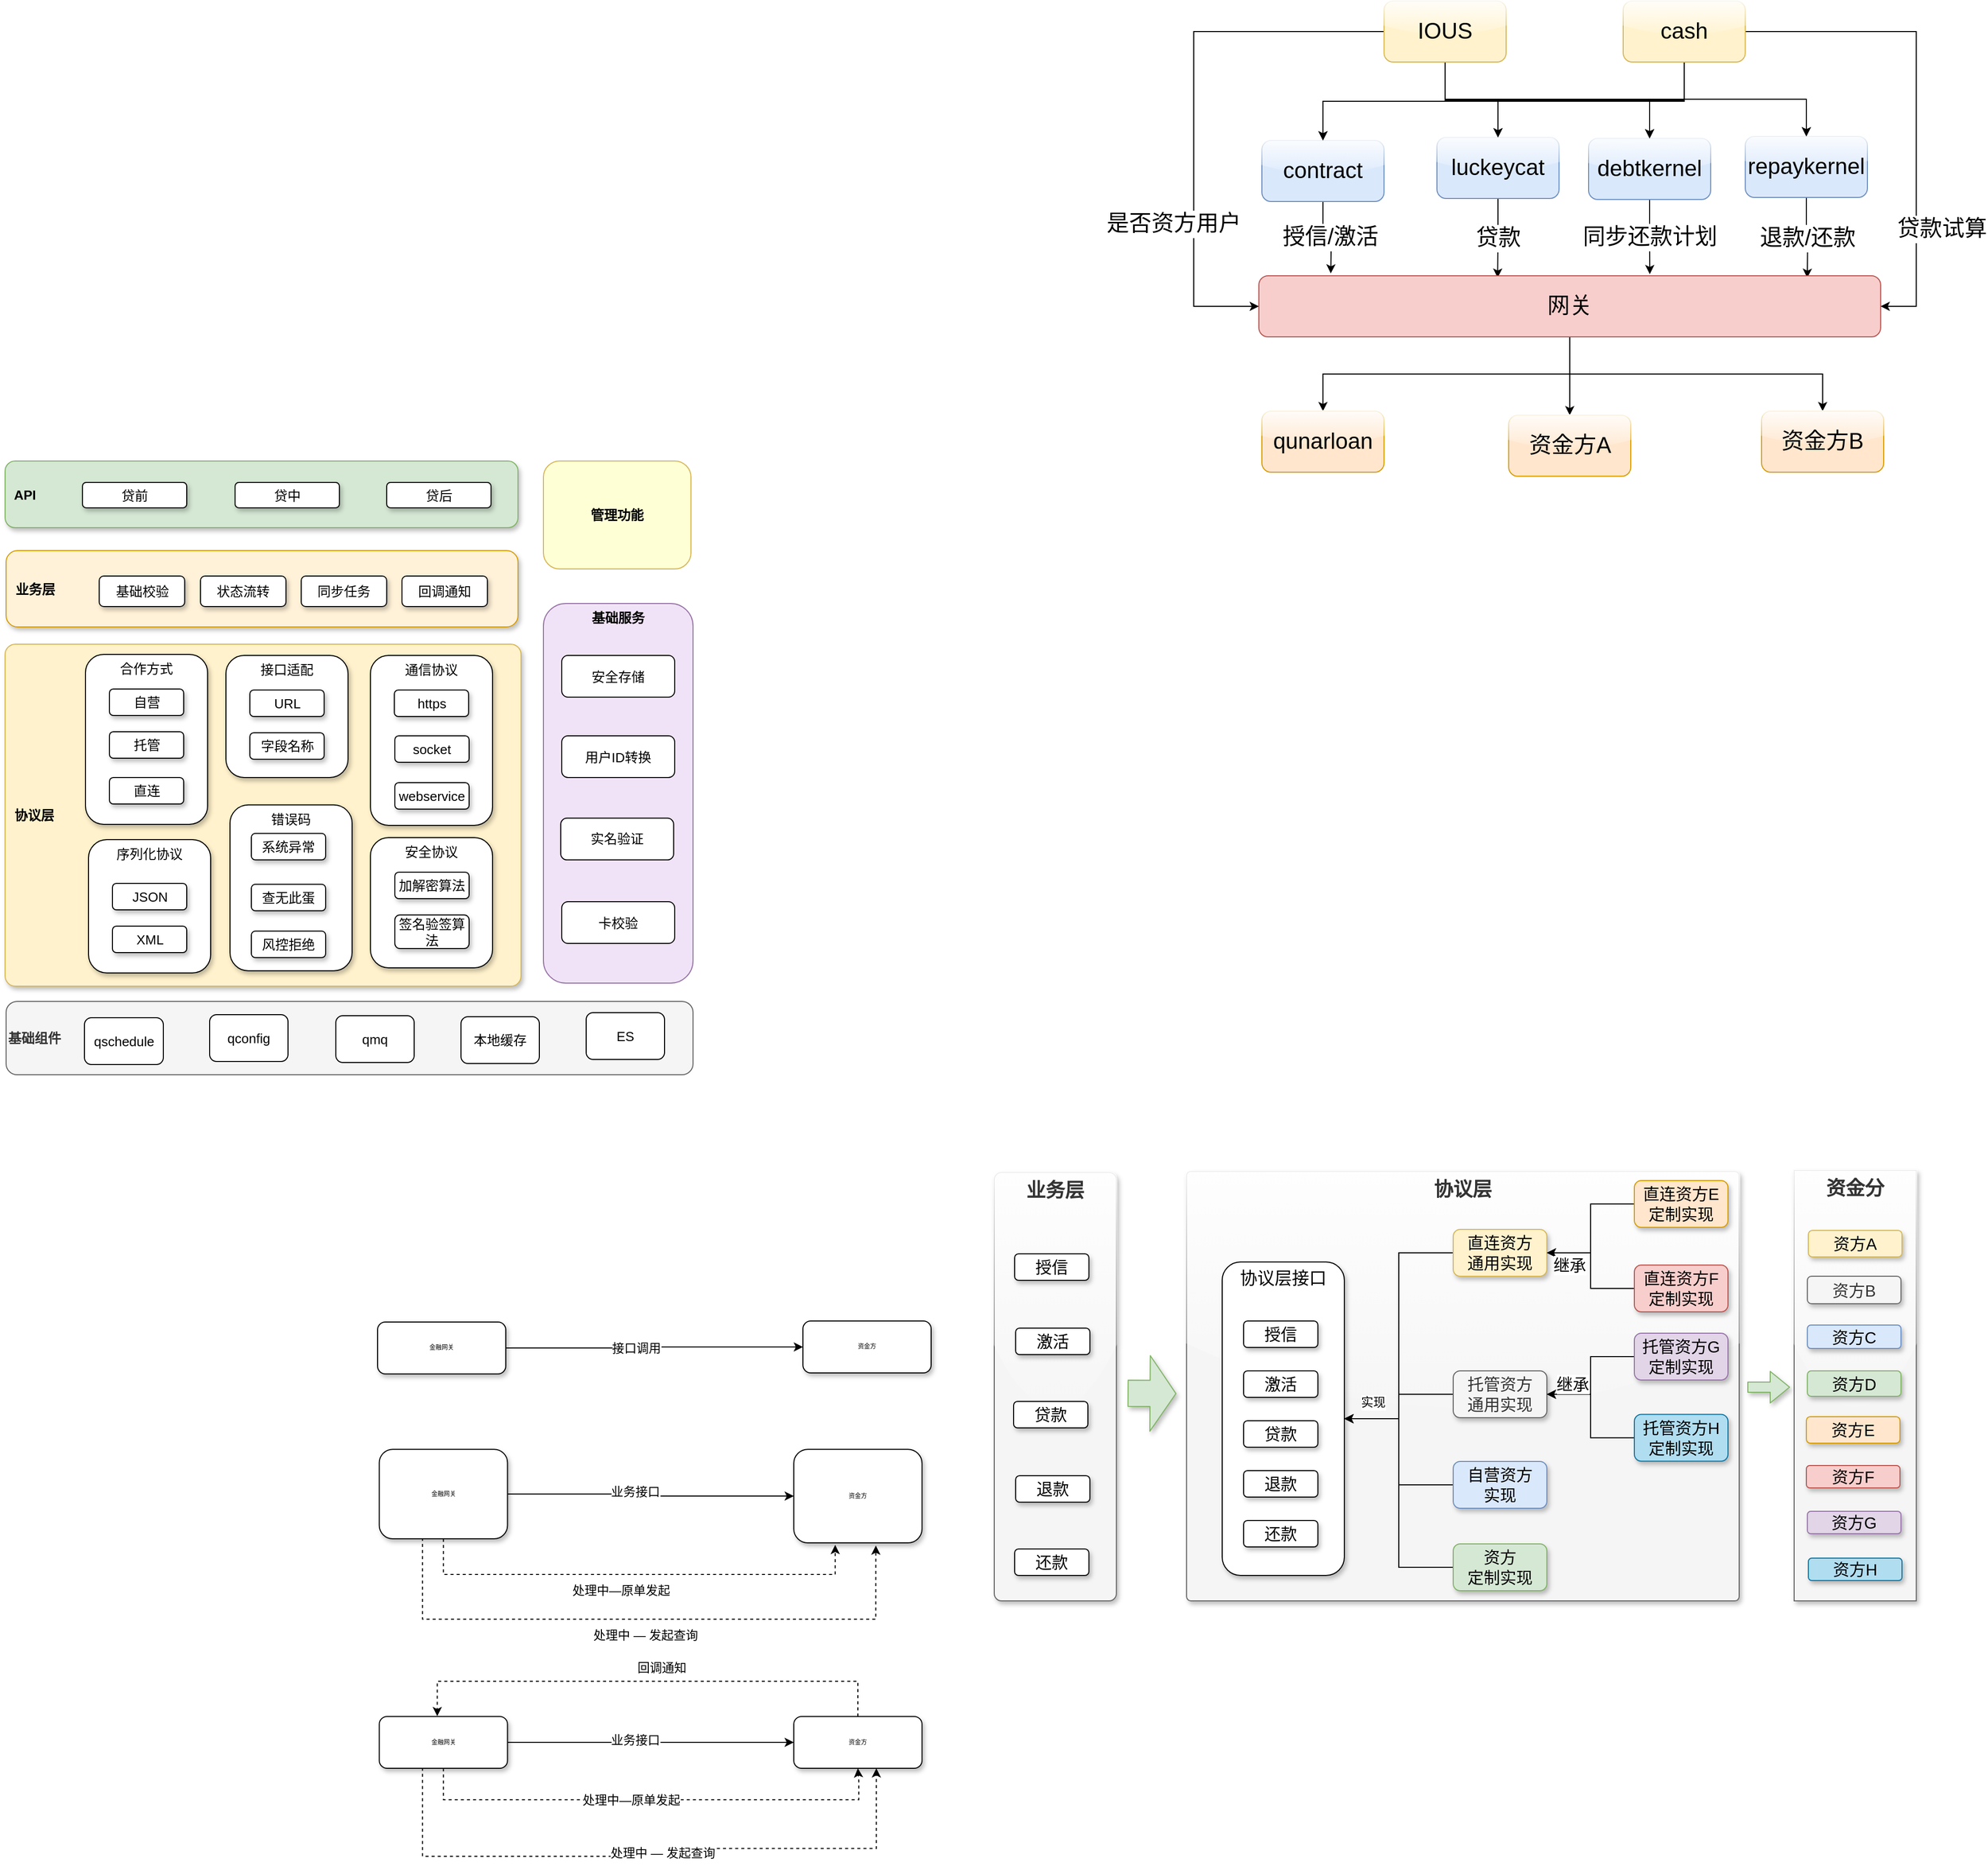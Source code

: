 <mxfile version="12.8.8" type="github">
  <diagram id="pQbSXTKy-mhwdIOJWXm_" name="第 1 页">
    <mxGraphModel dx="2873" dy="1696" grid="0" gridSize="10" guides="1" tooltips="1" connect="1" arrows="1" fold="1" page="0" pageScale="1" pageWidth="1600" pageHeight="1200" math="0" shadow="0">
      <root>
        <mxCell id="0" />
        <mxCell id="1" parent="0" />
        <mxCell id="Zh9DPLkA23UePyNAktpm-85" value="基础服务" style="rounded=1;whiteSpace=wrap;html=1;shadow=0;fontSize=13;align=center;verticalAlign=top;fontStyle=1;fillColor=#F1E3F7;strokeColor=#9673a6;" parent="1" vertex="1">
          <mxGeometry x="-456" y="-166" width="147" height="373" as="geometry" />
        </mxCell>
        <mxCell id="Zh9DPLkA23UePyNAktpm-82" value="基础组件" style="rounded=1;whiteSpace=wrap;html=1;shadow=0;fontSize=13;align=left;fontStyle=1;fillColor=#f5f5f5;strokeColor=#666666;fontColor=#333333;" parent="1" vertex="1">
          <mxGeometry x="-984" y="225" width="675" height="72" as="geometry" />
        </mxCell>
        <mxCell id="oRhJdaxvoY9CLy49b8uQ-59" value="资金分" style="rounded=0;whiteSpace=wrap;html=1;verticalAlign=top;fontSize=19;fontStyle=1;shadow=1;fillColor=#f5f5f5;strokeColor=#666666;fontColor=#333333;glass=1;" parent="1" vertex="1">
          <mxGeometry x="773" y="391" width="120" height="423" as="geometry" />
        </mxCell>
        <mxCell id="oRhJdaxvoY9CLy49b8uQ-37" value="协议层" style="rounded=1;whiteSpace=wrap;html=1;verticalAlign=top;fontStyle=1;fontSize=19;shadow=1;fillColor=#f5f5f5;strokeColor=#666666;fontColor=#333333;comic=0;glass=1;arcSize=1;" parent="1" vertex="1">
          <mxGeometry x="176" y="392" width="543" height="422" as="geometry" />
        </mxCell>
        <mxCell id="jV6rehnpYOMUCbgezzGA-75" value="协议层接口" style="rounded=1;whiteSpace=wrap;html=1;verticalAlign=top;shadow=1;fontSize=17;" parent="1" vertex="1">
          <mxGeometry x="211" y="481" width="120" height="308" as="geometry" />
        </mxCell>
        <mxCell id="jV6rehnpYOMUCbgezzGA-76" value="授信" style="rounded=1;whiteSpace=wrap;html=1;fontSize=16;shadow=1;" parent="1" vertex="1">
          <mxGeometry x="232" y="539" width="73" height="26" as="geometry" />
        </mxCell>
        <mxCell id="jV6rehnpYOMUCbgezzGA-77" value="退款" style="rounded=1;whiteSpace=wrap;html=1;fontSize=16;shadow=1;" parent="1" vertex="1">
          <mxGeometry x="232" y="686" width="73" height="26" as="geometry" />
        </mxCell>
        <mxCell id="jV6rehnpYOMUCbgezzGA-78" value="贷款" style="rounded=1;whiteSpace=wrap;html=1;fontSize=16;shadow=1;" parent="1" vertex="1">
          <mxGeometry x="232" y="637" width="73" height="26" as="geometry" />
        </mxCell>
        <mxCell id="jV6rehnpYOMUCbgezzGA-79" value="还款" style="rounded=1;whiteSpace=wrap;html=1;fontSize=16;shadow=1;" parent="1" vertex="1">
          <mxGeometry x="232" y="735" width="73" height="26" as="geometry" />
        </mxCell>
        <mxCell id="jV6rehnpYOMUCbgezzGA-84" style="edgeStyle=orthogonalEdgeStyle;rounded=0;orthogonalLoop=1;jettySize=auto;html=1;exitX=0;exitY=0.5;exitDx=0;exitDy=0;entryX=1;entryY=0.5;entryDx=0;entryDy=0;shadow=0;" parent="1" source="jV6rehnpYOMUCbgezzGA-81" target="jV6rehnpYOMUCbgezzGA-75" edge="1">
          <mxGeometry relative="1" as="geometry" />
        </mxCell>
        <mxCell id="jV6rehnpYOMUCbgezzGA-81" value="直连资方&lt;br style=&quot;font-size: 16px;&quot;&gt;通用实现" style="rounded=1;whiteSpace=wrap;html=1;fontSize=16;fillColor=#fff2cc;strokeColor=#d6b656;shadow=1;" parent="1" vertex="1">
          <mxGeometry x="438" y="449" width="92" height="46" as="geometry" />
        </mxCell>
        <mxCell id="jV6rehnpYOMUCbgezzGA-85" style="edgeStyle=orthogonalEdgeStyle;rounded=0;orthogonalLoop=1;jettySize=auto;html=1;exitX=0;exitY=0.5;exitDx=0;exitDy=0;shadow=0;" parent="1" source="jV6rehnpYOMUCbgezzGA-82" target="jV6rehnpYOMUCbgezzGA-75" edge="1">
          <mxGeometry relative="1" as="geometry" />
        </mxCell>
        <mxCell id="jV6rehnpYOMUCbgezzGA-87" value="实现" style="text;html=1;align=center;verticalAlign=middle;resizable=0;points=[];labelBackgroundColor=#ffffff;shadow=0;" parent="jV6rehnpYOMUCbgezzGA-85" vertex="1" connectable="0">
          <mxGeometry x="-0.215" y="-3" relative="1" as="geometry">
            <mxPoint x="-28" y="11" as="offset" />
          </mxGeometry>
        </mxCell>
        <mxCell id="jV6rehnpYOMUCbgezzGA-82" value="托管资方&lt;br style=&quot;font-size: 16px;&quot;&gt;通用实现" style="rounded=1;whiteSpace=wrap;html=1;fontSize=16;fillColor=#f5f5f5;strokeColor=#666666;fontColor=#333333;shadow=1;" parent="1" vertex="1">
          <mxGeometry x="438" y="588" width="92" height="46" as="geometry" />
        </mxCell>
        <mxCell id="jV6rehnpYOMUCbgezzGA-86" style="edgeStyle=orthogonalEdgeStyle;rounded=0;orthogonalLoop=1;jettySize=auto;html=1;shadow=0;" parent="1" source="jV6rehnpYOMUCbgezzGA-83" target="jV6rehnpYOMUCbgezzGA-75" edge="1">
          <mxGeometry relative="1" as="geometry" />
        </mxCell>
        <mxCell id="jV6rehnpYOMUCbgezzGA-83" value="自营资方&lt;br style=&quot;font-size: 16px;&quot;&gt;实现" style="rounded=1;whiteSpace=wrap;html=1;fontSize=16;fillColor=#dae8fc;strokeColor=#6c8ebf;shadow=1;" parent="1" vertex="1">
          <mxGeometry x="438" y="677" width="92" height="46" as="geometry" />
        </mxCell>
        <mxCell id="jV6rehnpYOMUCbgezzGA-89" value="" style="edgeStyle=orthogonalEdgeStyle;rounded=0;orthogonalLoop=1;jettySize=auto;html=1;entryX=1;entryY=0.5;entryDx=0;entryDy=0;shadow=0;" parent="1" source="jV6rehnpYOMUCbgezzGA-88" target="jV6rehnpYOMUCbgezzGA-81" edge="1">
          <mxGeometry relative="1" as="geometry" />
        </mxCell>
        <mxCell id="jV6rehnpYOMUCbgezzGA-88" value="直连资方E&lt;br style=&quot;font-size: 16px;&quot;&gt;定制实现" style="rounded=1;whiteSpace=wrap;html=1;fontSize=16;fillColor=#ffe6cc;strokeColor=#d79b00;shadow=1;" parent="1" vertex="1">
          <mxGeometry x="616" y="401" width="92" height="46" as="geometry" />
        </mxCell>
        <mxCell id="jV6rehnpYOMUCbgezzGA-93" style="edgeStyle=orthogonalEdgeStyle;rounded=0;orthogonalLoop=1;jettySize=auto;html=1;entryX=1;entryY=0.5;entryDx=0;entryDy=0;shadow=0;" parent="1" source="jV6rehnpYOMUCbgezzGA-91" target="jV6rehnpYOMUCbgezzGA-81" edge="1">
          <mxGeometry relative="1" as="geometry" />
        </mxCell>
        <mxCell id="jV6rehnpYOMUCbgezzGA-98" value="继承" style="text;html=1;align=center;verticalAlign=middle;resizable=0;points=[];labelBackgroundColor=#ffffff;shadow=0;fontSize=16;" parent="jV6rehnpYOMUCbgezzGA-93" vertex="1" connectable="0">
          <mxGeometry x="0.443" y="1" relative="1" as="geometry">
            <mxPoint x="-12" y="11" as="offset" />
          </mxGeometry>
        </mxCell>
        <mxCell id="jV6rehnpYOMUCbgezzGA-91" value="直连资方F&lt;br style=&quot;font-size: 16px;&quot;&gt;定制实现" style="rounded=1;whiteSpace=wrap;html=1;fontSize=16;fillColor=#f8cecc;strokeColor=#b85450;shadow=1;" parent="1" vertex="1">
          <mxGeometry x="616" y="484" width="92" height="46" as="geometry" />
        </mxCell>
        <mxCell id="jV6rehnpYOMUCbgezzGA-94" value="" style="edgeStyle=orthogonalEdgeStyle;rounded=0;orthogonalLoop=1;jettySize=auto;html=1;shadow=0;" parent="1" source="jV6rehnpYOMUCbgezzGA-95" target="jV6rehnpYOMUCbgezzGA-82" edge="1">
          <mxGeometry relative="1" as="geometry">
            <mxPoint x="530" y="617.75" as="targetPoint" />
          </mxGeometry>
        </mxCell>
        <mxCell id="jV6rehnpYOMUCbgezzGA-95" value="托管资方G&lt;br style=&quot;font-size: 16px;&quot;&gt;定制实现" style="rounded=1;whiteSpace=wrap;html=1;fontSize=16;fillColor=#e1d5e7;strokeColor=#9673a6;shadow=1;" parent="1" vertex="1">
          <mxGeometry x="616" y="551" width="92" height="46" as="geometry" />
        </mxCell>
        <mxCell id="jV6rehnpYOMUCbgezzGA-96" style="edgeStyle=orthogonalEdgeStyle;rounded=0;orthogonalLoop=1;jettySize=auto;html=1;shadow=0;" parent="1" source="jV6rehnpYOMUCbgezzGA-97" target="jV6rehnpYOMUCbgezzGA-82" edge="1">
          <mxGeometry relative="1" as="geometry">
            <mxPoint x="530" y="617.75" as="targetPoint" />
          </mxGeometry>
        </mxCell>
        <mxCell id="jV6rehnpYOMUCbgezzGA-99" value="继承" style="text;html=1;align=center;verticalAlign=middle;resizable=0;points=[];labelBackgroundColor=#ffffff;shadow=0;fontSize=16;" parent="jV6rehnpYOMUCbgezzGA-96" vertex="1" connectable="0">
          <mxGeometry x="0.519" y="2" relative="1" as="geometry">
            <mxPoint x="-5.8" y="-12" as="offset" />
          </mxGeometry>
        </mxCell>
        <mxCell id="jV6rehnpYOMUCbgezzGA-97" value="托管资方H&lt;br style=&quot;font-size: 16px;&quot;&gt;定制实现" style="rounded=1;whiteSpace=wrap;html=1;fontSize=16;fillColor=#b1ddf0;shadow=1;strokeColor=#10739e;" parent="1" vertex="1">
          <mxGeometry x="616" y="630.75" width="92" height="46" as="geometry" />
        </mxCell>
        <mxCell id="jV6rehnpYOMUCbgezzGA-102" style="edgeStyle=orthogonalEdgeStyle;rounded=0;orthogonalLoop=1;jettySize=auto;html=1;entryX=1;entryY=0.5;entryDx=0;entryDy=0;shadow=0;" parent="1" source="jV6rehnpYOMUCbgezzGA-100" target="jV6rehnpYOMUCbgezzGA-75" edge="1">
          <mxGeometry relative="1" as="geometry" />
        </mxCell>
        <mxCell id="jV6rehnpYOMUCbgezzGA-100" value="资方&lt;br style=&quot;font-size: 16px;&quot;&gt;定制实现" style="rounded=1;whiteSpace=wrap;html=1;fontSize=16;fillColor=#d5e8d4;strokeColor=#82b366;shadow=1;" parent="1" vertex="1">
          <mxGeometry x="438" y="758" width="92" height="46" as="geometry" />
        </mxCell>
        <mxCell id="jV6rehnpYOMUCbgezzGA-101" style="edgeStyle=orthogonalEdgeStyle;rounded=0;orthogonalLoop=1;jettySize=auto;html=1;exitX=0.5;exitY=1;exitDx=0;exitDy=0;fillColor=#fff2cc;strokeColor=#d6b656;shadow=0;fontSize=16;" parent="1" source="jV6rehnpYOMUCbgezzGA-91" target="jV6rehnpYOMUCbgezzGA-91" edge="1">
          <mxGeometry relative="1" as="geometry" />
        </mxCell>
        <mxCell id="oRhJdaxvoY9CLy49b8uQ-34" value="激活" style="rounded=1;whiteSpace=wrap;html=1;fontSize=16;shadow=1;" parent="1" vertex="1">
          <mxGeometry x="232" y="588" width="73" height="26" as="geometry" />
        </mxCell>
        <mxCell id="oRhJdaxvoY9CLy49b8uQ-51" value="" style="shape=flexArrow;endArrow=classic;html=1;fillColor=#d5e8d4;strokeColor=#82b366;shadow=1;endWidth=47.5;endSize=8.133;width=25.833;" parent="1" edge="1">
          <mxGeometry width="50" height="50" relative="1" as="geometry">
            <mxPoint x="118" y="610" as="sourcePoint" />
            <mxPoint x="166" y="610.29" as="targetPoint" />
          </mxGeometry>
        </mxCell>
        <mxCell id="oRhJdaxvoY9CLy49b8uQ-52" value="资方E" style="rounded=1;whiteSpace=wrap;html=1;fontSize=16;fillColor=#ffe6cc;strokeColor=#d79b00;shadow=1;" parent="1" vertex="1">
          <mxGeometry x="785" y="633" width="92" height="26" as="geometry" />
        </mxCell>
        <mxCell id="oRhJdaxvoY9CLy49b8uQ-53" value="资方B" style="rounded=1;whiteSpace=wrap;html=1;fontSize=16;fillColor=#f5f5f5;strokeColor=#666666;fontColor=#333333;shadow=1;" parent="1" vertex="1">
          <mxGeometry x="786" y="495" width="92" height="27" as="geometry" />
        </mxCell>
        <mxCell id="oRhJdaxvoY9CLy49b8uQ-54" value="资方C" style="rounded=1;whiteSpace=wrap;html=1;fontSize=16;fillColor=#dae8fc;strokeColor=#6c8ebf;shadow=1;" parent="1" vertex="1">
          <mxGeometry x="786" y="543" width="92" height="23" as="geometry" />
        </mxCell>
        <mxCell id="oRhJdaxvoY9CLy49b8uQ-55" value="资方D" style="rounded=1;whiteSpace=wrap;html=1;fontSize=16;fillColor=#d5e8d4;strokeColor=#82b366;shadow=1;" parent="1" vertex="1">
          <mxGeometry x="786" y="588" width="92" height="25" as="geometry" />
        </mxCell>
        <mxCell id="oRhJdaxvoY9CLy49b8uQ-56" value="资方F" style="rounded=1;whiteSpace=wrap;html=1;fontSize=16;fillColor=#f8cecc;strokeColor=#b85450;shadow=1;" parent="1" vertex="1">
          <mxGeometry x="785" y="681" width="92" height="22" as="geometry" />
        </mxCell>
        <mxCell id="oRhJdaxvoY9CLy49b8uQ-60" value="" style="shape=flexArrow;endArrow=classic;html=1;fillColor=#d5e8d4;strokeColor=#82b366;shadow=1;" parent="1" edge="1">
          <mxGeometry width="50" height="50" relative="1" as="geometry">
            <mxPoint x="727" y="604" as="sourcePoint" />
            <mxPoint x="769" y="604" as="targetPoint" />
          </mxGeometry>
        </mxCell>
        <mxCell id="oRhJdaxvoY9CLy49b8uQ-38" value="业务层" style="rounded=1;whiteSpace=wrap;html=1;verticalAlign=top;fontStyle=1;fontSize=19;shadow=1;fillColor=#f5f5f5;strokeColor=#666666;fontColor=#333333;arcSize=6;glass=1;" parent="1" vertex="1">
          <mxGeometry x="-13" y="393" width="120" height="421" as="geometry" />
        </mxCell>
        <mxCell id="oRhJdaxvoY9CLy49b8uQ-39" value="授信" style="rounded=1;whiteSpace=wrap;html=1;fontSize=16;shadow=1;" parent="1" vertex="1">
          <mxGeometry x="7" y="473" width="73" height="26" as="geometry" />
        </mxCell>
        <mxCell id="oRhJdaxvoY9CLy49b8uQ-40" value="退款" style="rounded=1;whiteSpace=wrap;html=1;fontSize=16;shadow=1;" parent="1" vertex="1">
          <mxGeometry x="8" y="691" width="73" height="26" as="geometry" />
        </mxCell>
        <mxCell id="oRhJdaxvoY9CLy49b8uQ-41" value="贷款" style="rounded=1;whiteSpace=wrap;html=1;fontSize=16;shadow=1;" parent="1" vertex="1">
          <mxGeometry x="6" y="618" width="73" height="26" as="geometry" />
        </mxCell>
        <mxCell id="oRhJdaxvoY9CLy49b8uQ-42" value="还款" style="rounded=1;whiteSpace=wrap;html=1;fontSize=16;shadow=1;" parent="1" vertex="1">
          <mxGeometry x="7" y="763" width="73" height="26" as="geometry" />
        </mxCell>
        <mxCell id="oRhJdaxvoY9CLy49b8uQ-43" value="激活" style="rounded=1;whiteSpace=wrap;html=1;fontSize=16;shadow=1;" parent="1" vertex="1">
          <mxGeometry x="8" y="546" width="73" height="26" as="geometry" />
        </mxCell>
        <mxCell id="oRhJdaxvoY9CLy49b8uQ-63" value="资方A" style="rounded=1;whiteSpace=wrap;html=1;fontSize=16;fillColor=#fff2cc;strokeColor=#d6b656;shadow=1;" parent="1" vertex="1">
          <mxGeometry x="787" y="450" width="92" height="26" as="geometry" />
        </mxCell>
        <mxCell id="oRhJdaxvoY9CLy49b8uQ-64" value="资方G" style="rounded=1;whiteSpace=wrap;html=1;fontSize=16;fillColor=#e1d5e7;strokeColor=#9673a6;shadow=1;" parent="1" vertex="1">
          <mxGeometry x="786" y="726" width="92" height="22" as="geometry" />
        </mxCell>
        <mxCell id="oRhJdaxvoY9CLy49b8uQ-65" value="资方H" style="rounded=1;whiteSpace=wrap;html=1;fontSize=16;shadow=1;fillColor=#b1ddf0;strokeColor=#10739e;" parent="1" vertex="1">
          <mxGeometry x="787" y="772" width="92" height="22" as="geometry" />
        </mxCell>
        <mxCell id="oRhJdaxvoY9CLy49b8uQ-20" style="edgeStyle=orthogonalEdgeStyle;rounded=0;orthogonalLoop=1;jettySize=auto;html=1;exitX=0.337;exitY=0.988;exitDx=0;exitDy=0;dashed=1;exitPerimeter=0;shadow=0;" parent="1" source="jV6rehnpYOMUCbgezzGA-58" edge="1">
          <mxGeometry relative="1" as="geometry">
            <mxPoint x="-128.871" y="978.529" as="targetPoint" />
            <Array as="points">
              <mxPoint x="-574.129" y="1065" />
              <mxPoint x="-299.726" y="1065" />
              <mxPoint x="-299.726" y="1057.279" />
              <mxPoint x="-128.871" y="1057.279" />
              <mxPoint x="-128.871" y="978.529" />
            </Array>
          </mxGeometry>
        </mxCell>
        <mxCell id="oRhJdaxvoY9CLy49b8uQ-21" value="处理中 — 发起查询" style="text;html=1;align=center;verticalAlign=middle;resizable=0;points=[];labelBackgroundColor=#ffffff;shadow=0;" parent="oRhJdaxvoY9CLy49b8uQ-20" vertex="1" connectable="0">
          <mxGeometry x="0.12" y="2" relative="1" as="geometry">
            <mxPoint x="-24.8" y="-1" as="offset" />
          </mxGeometry>
        </mxCell>
        <mxCell id="jV6rehnpYOMUCbgezzGA-58" value="金融网关" style="rounded=1;whiteSpace=wrap;html=1;fontSize=6;shadow=1;" parent="1" vertex="1">
          <mxGeometry x="-617.274" y="927.574" width="125.984" height="50.956" as="geometry" />
        </mxCell>
        <mxCell id="jV6rehnpYOMUCbgezzGA-61" value="资金方" style="rounded=1;whiteSpace=wrap;html=1;fontSize=6;shadow=1;" parent="1" vertex="1">
          <mxGeometry x="-209.984" y="927.574" width="125.984" height="50.956" as="geometry" />
        </mxCell>
        <mxCell id="jV6rehnpYOMUCbgezzGA-52" style="edgeStyle=orthogonalEdgeStyle;rounded=0;orthogonalLoop=1;jettySize=auto;html=1;exitX=0.5;exitY=0;exitDx=0;exitDy=0;dashed=1;entryX=0.452;entryY=-0.006;entryDx=0;entryDy=0;entryPerimeter=0;shadow=0;" parent="1" source="jV6rehnpYOMUCbgezzGA-61" target="jV6rehnpYOMUCbgezzGA-58" edge="1">
          <mxGeometry relative="1" as="geometry">
            <mxPoint x="-555.145" y="913.676" as="targetPoint" />
            <Array as="points">
              <mxPoint x="-147" y="893" />
              <mxPoint x="-560" y="893" />
            </Array>
          </mxGeometry>
        </mxCell>
        <mxCell id="jV6rehnpYOMUCbgezzGA-53" value="回调通知" style="text;html=1;align=center;verticalAlign=middle;resizable=0;points=[];labelBackgroundColor=#ffffff;shadow=0;" parent="jV6rehnpYOMUCbgezzGA-52" vertex="1" connectable="0">
          <mxGeometry x="-0.165" y="1" relative="1" as="geometry">
            <mxPoint x="-26.37" y="-14" as="offset" />
          </mxGeometry>
        </mxCell>
        <mxCell id="jV6rehnpYOMUCbgezzGA-54" value="" style="edgeStyle=orthogonalEdgeStyle;rounded=0;orthogonalLoop=1;jettySize=auto;html=1;shadow=0;" parent="1" source="jV6rehnpYOMUCbgezzGA-58" target="jV6rehnpYOMUCbgezzGA-61" edge="1">
          <mxGeometry relative="1" as="geometry">
            <mxPoint x="-223.79" y="953.051" as="targetPoint" />
          </mxGeometry>
        </mxCell>
        <mxCell id="jV6rehnpYOMUCbgezzGA-55" value="业务接口" style="text;html=1;align=center;verticalAlign=middle;resizable=0;points=[];labelBackgroundColor=#ffffff;shadow=0;" parent="jV6rehnpYOMUCbgezzGA-54" vertex="1" connectable="0">
          <mxGeometry x="-0.18" relative="1" as="geometry">
            <mxPoint x="9.14" y="-2.5" as="offset" />
          </mxGeometry>
        </mxCell>
        <mxCell id="jV6rehnpYOMUCbgezzGA-56" value="" style="edgeStyle=orthogonalEdgeStyle;rounded=0;orthogonalLoop=1;jettySize=auto;html=1;entryX=0.5;entryY=1;entryDx=0;entryDy=0;exitX=0.5;exitY=1;exitDx=0;exitDy=0;dashed=1;shadow=0;" parent="1" source="jV6rehnpYOMUCbgezzGA-58" target="jV6rehnpYOMUCbgezzGA-61" edge="1">
          <mxGeometry relative="1" as="geometry">
            <mxPoint x="-574.992" y="1102.059" as="targetPoint" />
            <Array as="points">
              <mxPoint x="-555.145" y="1009.412" />
              <mxPoint x="-146.129" y="1009.412" />
              <mxPoint x="-146.129" y="990.882" />
              <mxPoint x="-147.855" y="990.882" />
            </Array>
          </mxGeometry>
        </mxCell>
        <mxCell id="jV6rehnpYOMUCbgezzGA-57" value="处理中—原单发起" style="text;html=1;align=center;verticalAlign=middle;resizable=0;points=[];labelBackgroundColor=#ffffff;shadow=0;" parent="jV6rehnpYOMUCbgezzGA-56" vertex="1" connectable="0">
          <mxGeometry x="-0.148" y="1" relative="1" as="geometry">
            <mxPoint x="14.48" y="1" as="offset" />
          </mxGeometry>
        </mxCell>
        <mxCell id="oRhJdaxvoY9CLy49b8uQ-15" value="金融网关" style="rounded=1;whiteSpace=wrap;html=1;fontSize=6;shadow=1;" parent="1" vertex="1">
          <mxGeometry x="-619" y="540" width="125.984" height="50.956" as="geometry" />
        </mxCell>
        <mxCell id="oRhJdaxvoY9CLy49b8uQ-18" value="资金方" style="rounded=1;whiteSpace=wrap;html=1;fontSize=6;shadow=1;" parent="1" vertex="1">
          <mxGeometry x="-201.0" y="539" width="125.984" height="50.956" as="geometry" />
        </mxCell>
        <mxCell id="oRhJdaxvoY9CLy49b8uQ-11" value="" style="edgeStyle=orthogonalEdgeStyle;rounded=0;orthogonalLoop=1;jettySize=auto;html=1;shadow=0;" parent="1" source="oRhJdaxvoY9CLy49b8uQ-15" target="oRhJdaxvoY9CLy49b8uQ-18" edge="1">
          <mxGeometry relative="1" as="geometry">
            <mxPoint x="-225.516" y="565.478" as="targetPoint" />
          </mxGeometry>
        </mxCell>
        <mxCell id="oRhJdaxvoY9CLy49b8uQ-12" value="接口调用" style="text;html=1;align=center;verticalAlign=middle;resizable=0;points=[];labelBackgroundColor=#ffffff;shadow=0;" parent="oRhJdaxvoY9CLy49b8uQ-11" vertex="1" connectable="0">
          <mxGeometry x="-0.18" relative="1" as="geometry">
            <mxPoint x="7.43" as="offset" />
          </mxGeometry>
        </mxCell>
        <mxCell id="oRhJdaxvoY9CLy49b8uQ-28" style="edgeStyle=orthogonalEdgeStyle;rounded=0;orthogonalLoop=1;jettySize=auto;html=1;exitX=0.337;exitY=0.988;exitDx=0;exitDy=0;dashed=1;exitPerimeter=0;shadow=0;entryX=0.64;entryY=1.029;entryDx=0;entryDy=0;entryPerimeter=0;" parent="1" source="oRhJdaxvoY9CLy49b8uQ-30" target="oRhJdaxvoY9CLy49b8uQ-31" edge="1">
          <mxGeometry relative="1" as="geometry">
            <mxPoint x="-129" y="769" as="targetPoint" />
            <Array as="points">
              <mxPoint x="-575" y="832" />
              <mxPoint x="-129" y="832" />
            </Array>
          </mxGeometry>
        </mxCell>
        <mxCell id="oRhJdaxvoY9CLy49b8uQ-29" value="处理中 — 发起查询" style="text;html=1;align=center;verticalAlign=middle;resizable=0;points=[];labelBackgroundColor=#ffffff;shadow=0;" parent="oRhJdaxvoY9CLy49b8uQ-28" vertex="1" connectable="0">
          <mxGeometry x="0.12" y="2" relative="1" as="geometry">
            <mxPoint x="-35.94" y="18" as="offset" />
          </mxGeometry>
        </mxCell>
        <mxCell id="oRhJdaxvoY9CLy49b8uQ-30" value="金融网关" style="rounded=1;whiteSpace=wrap;html=1;fontSize=6;shadow=1;arcSize=15;" parent="1" vertex="1">
          <mxGeometry x="-617.27" y="665.07" width="125.98" height="87.93" as="geometry" />
        </mxCell>
        <mxCell id="oRhJdaxvoY9CLy49b8uQ-31" value="资金方" style="rounded=1;whiteSpace=wrap;html=1;fontSize=6;shadow=1;" parent="1" vertex="1">
          <mxGeometry x="-209.98" y="665.07" width="125.98" height="91.93" as="geometry" />
        </mxCell>
        <mxCell id="oRhJdaxvoY9CLy49b8uQ-24" value="" style="edgeStyle=orthogonalEdgeStyle;rounded=0;orthogonalLoop=1;jettySize=auto;html=1;shadow=0;" parent="1" source="oRhJdaxvoY9CLy49b8uQ-30" target="oRhJdaxvoY9CLy49b8uQ-31" edge="1">
          <mxGeometry relative="1" as="geometry">
            <mxPoint x="-223.79" y="690.551" as="targetPoint" />
          </mxGeometry>
        </mxCell>
        <mxCell id="oRhJdaxvoY9CLy49b8uQ-25" value="业务接口" style="text;html=1;align=center;verticalAlign=middle;resizable=0;points=[];labelBackgroundColor=#ffffff;shadow=0;" parent="oRhJdaxvoY9CLy49b8uQ-24" vertex="1" connectable="0">
          <mxGeometry x="-0.18" relative="1" as="geometry">
            <mxPoint x="9.14" y="-2.5" as="offset" />
          </mxGeometry>
        </mxCell>
        <mxCell id="oRhJdaxvoY9CLy49b8uQ-26" value="" style="edgeStyle=orthogonalEdgeStyle;rounded=0;orthogonalLoop=1;jettySize=auto;html=1;exitX=0.5;exitY=1;exitDx=0;exitDy=0;dashed=1;shadow=0;entryX=0.323;entryY=1.022;entryDx=0;entryDy=0;entryPerimeter=0;" parent="1" source="oRhJdaxvoY9CLy49b8uQ-30" target="oRhJdaxvoY9CLy49b8uQ-31" edge="1">
          <mxGeometry relative="1" as="geometry">
            <mxPoint x="-169" y="803" as="targetPoint" />
            <Array as="points">
              <mxPoint x="-554" y="788" />
              <mxPoint x="-169" y="788" />
            </Array>
          </mxGeometry>
        </mxCell>
        <mxCell id="oRhJdaxvoY9CLy49b8uQ-27" value="处理中—原单发起" style="text;html=1;align=center;verticalAlign=middle;resizable=0;points=[];labelBackgroundColor=#ffffff;shadow=0;" parent="oRhJdaxvoY9CLy49b8uQ-26" vertex="1" connectable="0">
          <mxGeometry x="-0.148" y="1" relative="1" as="geometry">
            <mxPoint x="17.44" y="17" as="offset" />
          </mxGeometry>
        </mxCell>
        <mxCell id="Zh9DPLkA23UePyNAktpm-13" value="qconfig" style="rounded=1;whiteSpace=wrap;html=1;shadow=0;fontSize=13;align=center;" parent="1" vertex="1">
          <mxGeometry x="-784" y="238" width="77" height="46" as="geometry" />
        </mxCell>
        <mxCell id="Zh9DPLkA23UePyNAktpm-14" value="qmq" style="rounded=1;whiteSpace=wrap;html=1;shadow=0;fontSize=13;align=center;" parent="1" vertex="1">
          <mxGeometry x="-660" y="239" width="77" height="46" as="geometry" />
        </mxCell>
        <mxCell id="Zh9DPLkA23UePyNAktpm-15" value="qschedule" style="rounded=1;whiteSpace=wrap;html=1;shadow=0;fontSize=13;align=center;" parent="1" vertex="1">
          <mxGeometry x="-907" y="241" width="77.5" height="46" as="geometry" />
        </mxCell>
        <mxCell id="Zh9DPLkA23UePyNAktpm-16" value="本地缓存" style="rounded=1;whiteSpace=wrap;html=1;shadow=0;fontSize=13;align=center;" parent="1" vertex="1">
          <mxGeometry x="-537" y="240" width="77" height="46" as="geometry" />
        </mxCell>
        <mxCell id="Zh9DPLkA23UePyNAktpm-45" value="安全存储" style="rounded=1;whiteSpace=wrap;html=1;shadow=0;fontSize=13;align=center;" parent="1" vertex="1">
          <mxGeometry x="-438" y="-115" width="111" height="41" as="geometry" />
        </mxCell>
        <mxCell id="Zh9DPLkA23UePyNAktpm-46" value="用户ID转换" style="rounded=1;whiteSpace=wrap;html=1;shadow=0;fontSize=13;align=center;" parent="1" vertex="1">
          <mxGeometry x="-438" y="-36" width="111" height="41" as="geometry" />
        </mxCell>
        <mxCell id="Zh9DPLkA23UePyNAktpm-47" value="实名验证" style="rounded=1;whiteSpace=wrap;html=1;shadow=0;fontSize=13;align=center;" parent="1" vertex="1">
          <mxGeometry x="-439.02" y="44.91" width="111" height="41" as="geometry" />
        </mxCell>
        <mxCell id="Zh9DPLkA23UePyNAktpm-48" value="卡校验" style="rounded=1;whiteSpace=wrap;html=1;shadow=0;fontSize=13;align=center;" parent="1" vertex="1">
          <mxGeometry x="-438" y="127" width="111" height="41" as="geometry" />
        </mxCell>
        <mxCell id="jV6rehnpYOMUCbgezzGA-5" value="&lt;span style=&quot;white-space: normal; font-size: 13px;&quot;&gt;&amp;nbsp; API&lt;/span&gt;" style="rounded=1;whiteSpace=wrap;html=1;shadow=1;verticalAlign=middle;align=left;fontSize=13;fontStyle=1;fillColor=#d5e8d4;strokeColor=#82b366;" parent="1" vertex="1">
          <mxGeometry x="-985" y="-306" width="504" height="65.5" as="geometry" />
        </mxCell>
        <mxCell id="47TmQyaTfyfTuBjJMVQk-3" value="贷中" style="rounded=1;whiteSpace=wrap;html=1;fontSize=13;shadow=1;" parent="1" vertex="1">
          <mxGeometry x="-759" y="-285" width="102.5" height="25" as="geometry" />
        </mxCell>
        <mxCell id="jV6rehnpYOMUCbgezzGA-1" value="贷后" style="rounded=1;whiteSpace=wrap;html=1;fontSize=13;shadow=1;" parent="1" vertex="1">
          <mxGeometry x="-610" y="-285" width="102.5" height="25" as="geometry" />
        </mxCell>
        <mxCell id="jV6rehnpYOMUCbgezzGA-2" value="贷前" style="rounded=1;whiteSpace=wrap;html=1;fontSize=13;shadow=1;" parent="1" vertex="1">
          <mxGeometry x="-909" y="-285" width="102.5" height="25" as="geometry" />
        </mxCell>
        <mxCell id="jV6rehnpYOMUCbgezzGA-3" value="&amp;nbsp; 业务层" style="rounded=1;whiteSpace=wrap;html=1;verticalAlign=middle;shadow=1;align=left;fontSize=13;fontStyle=1;fillColor=#FFF2D9;strokeColor=#d79b00;" parent="1" vertex="1">
          <mxGeometry x="-984" y="-218" width="503" height="75" as="geometry" />
        </mxCell>
        <mxCell id="jV6rehnpYOMUCbgezzGA-8" value="&lt;span style=&quot;font-size: 13px;&quot;&gt;基础校验&lt;/span&gt;" style="rounded=1;whiteSpace=wrap;html=1;fontSize=13;shadow=1;" parent="1" vertex="1">
          <mxGeometry x="-892.5" y="-193" width="84" height="30" as="geometry" />
        </mxCell>
        <mxCell id="jV6rehnpYOMUCbgezzGA-9" value="&lt;span style=&quot;font-size: 13px;&quot;&gt;状态流转&lt;/span&gt;" style="rounded=1;whiteSpace=wrap;html=1;fontSize=13;shadow=1;" parent="1" vertex="1">
          <mxGeometry x="-793" y="-193" width="84" height="30" as="geometry" />
        </mxCell>
        <mxCell id="jV6rehnpYOMUCbgezzGA-10" value="&lt;span style=&quot;font-size: 13px;&quot;&gt;同步任务&lt;/span&gt;" style="rounded=1;whiteSpace=wrap;html=1;fontSize=13;shadow=1;" parent="1" vertex="1">
          <mxGeometry x="-694" y="-193" width="84" height="30" as="geometry" />
        </mxCell>
        <mxCell id="jV6rehnpYOMUCbgezzGA-11" value="&lt;span style=&quot;font-size: 13px;&quot;&gt;回调通知&lt;/span&gt;" style="rounded=1;whiteSpace=wrap;html=1;fontSize=13;shadow=1;" parent="1" vertex="1">
          <mxGeometry x="-595" y="-193" width="84" height="30" as="geometry" />
        </mxCell>
        <mxCell id="jV6rehnpYOMUCbgezzGA-4" value="&amp;nbsp; 协议层" style="rounded=1;whiteSpace=wrap;html=1;verticalAlign=middle;shadow=1;align=left;fontStyle=1;fontSize=13;arcSize=3;fillColor=#fff2cc;strokeColor=#d6b656;" parent="1" vertex="1">
          <mxGeometry x="-985" y="-126" width="507" height="336" as="geometry" />
        </mxCell>
        <mxCell id="Zh9DPLkA23UePyNAktpm-17" value="序列化协议" style="rounded=1;whiteSpace=wrap;html=1;verticalAlign=top;shadow=1;fontSize=13;" parent="1" vertex="1">
          <mxGeometry x="-903" y="66" width="120" height="131" as="geometry" />
        </mxCell>
        <mxCell id="Zh9DPLkA23UePyNAktpm-18" value="JSON" style="rounded=1;whiteSpace=wrap;html=1;fontSize=13;shadow=1;" parent="1" vertex="1">
          <mxGeometry x="-879.5" y="109" width="73" height="26" as="geometry" />
        </mxCell>
        <mxCell id="Zh9DPLkA23UePyNAktpm-22" value="XML" style="rounded=1;whiteSpace=wrap;html=1;fontSize=13;shadow=1;" parent="1" vertex="1">
          <mxGeometry x="-879.5" y="151" width="73" height="26" as="geometry" />
        </mxCell>
        <mxCell id="Zh9DPLkA23UePyNAktpm-25" style="edgeStyle=orthogonalEdgeStyle;rounded=0;orthogonalLoop=1;jettySize=auto;html=1;exitX=0.5;exitY=1;exitDx=0;exitDy=0;shadow=0;fontSize=13;" parent="1" source="Zh9DPLkA23UePyNAktpm-17" target="Zh9DPLkA23UePyNAktpm-17" edge="1">
          <mxGeometry relative="1" as="geometry" />
        </mxCell>
        <mxCell id="Zh9DPLkA23UePyNAktpm-27" value="接口适配" style="rounded=1;whiteSpace=wrap;html=1;verticalAlign=top;shadow=1;fontSize=13;" parent="1" vertex="1">
          <mxGeometry x="-768" y="-115" width="120" height="120" as="geometry" />
        </mxCell>
        <mxCell id="Zh9DPLkA23UePyNAktpm-28" value="URL" style="rounded=1;whiteSpace=wrap;html=1;fontSize=13;shadow=1;" parent="1" vertex="1">
          <mxGeometry x="-744.5" y="-81" width="73" height="26" as="geometry" />
        </mxCell>
        <mxCell id="Zh9DPLkA23UePyNAktpm-30" value="字段名称" style="rounded=1;whiteSpace=wrap;html=1;fontSize=13;shadow=1;" parent="1" vertex="1">
          <mxGeometry x="-744.5" y="-39" width="73" height="26" as="geometry" />
        </mxCell>
        <mxCell id="Zh9DPLkA23UePyNAktpm-31" style="edgeStyle=orthogonalEdgeStyle;rounded=0;orthogonalLoop=1;jettySize=auto;html=1;exitX=0.5;exitY=1;exitDx=0;exitDy=0;shadow=0;fontSize=13;" parent="1" edge="1">
          <mxGeometry relative="1" as="geometry">
            <mxPoint x="-604" y="47" as="sourcePoint" />
            <mxPoint x="-604" y="47" as="targetPoint" />
          </mxGeometry>
        </mxCell>
        <mxCell id="Zh9DPLkA23UePyNAktpm-34" value="通信协议" style="rounded=1;whiteSpace=wrap;html=1;verticalAlign=top;shadow=1;fontSize=13;" parent="1" vertex="1">
          <mxGeometry x="-626" y="-115" width="120" height="167" as="geometry" />
        </mxCell>
        <mxCell id="Zh9DPLkA23UePyNAktpm-35" value="https" style="rounded=1;whiteSpace=wrap;html=1;fontSize=13;shadow=1;" parent="1" vertex="1">
          <mxGeometry x="-602.5" y="-81" width="73" height="26" as="geometry" />
        </mxCell>
        <mxCell id="Zh9DPLkA23UePyNAktpm-36" value="webservice" style="rounded=1;whiteSpace=wrap;html=1;fontSize=13;shadow=1;" parent="1" vertex="1">
          <mxGeometry x="-602" y="10" width="73" height="26" as="geometry" />
        </mxCell>
        <mxCell id="Zh9DPLkA23UePyNAktpm-37" value="socket" style="rounded=1;whiteSpace=wrap;html=1;fontSize=13;shadow=1;" parent="1" vertex="1">
          <mxGeometry x="-602" y="-36" width="73" height="26" as="geometry" />
        </mxCell>
        <mxCell id="Zh9DPLkA23UePyNAktpm-38" style="edgeStyle=orthogonalEdgeStyle;rounded=0;orthogonalLoop=1;jettySize=auto;html=1;exitX=0.5;exitY=1;exitDx=0;exitDy=0;shadow=0;fontSize=13;" parent="1" source="Zh9DPLkA23UePyNAktpm-34" target="Zh9DPLkA23UePyNAktpm-34" edge="1">
          <mxGeometry relative="1" as="geometry" />
        </mxCell>
        <mxCell id="Zh9DPLkA23UePyNAktpm-39" style="edgeStyle=orthogonalEdgeStyle;rounded=0;orthogonalLoop=1;jettySize=auto;html=1;exitX=0.5;exitY=1;exitDx=0;exitDy=0;shadow=0;fontSize=13;" parent="1" edge="1">
          <mxGeometry relative="1" as="geometry">
            <mxPoint x="-615" y="47" as="sourcePoint" />
            <mxPoint x="-615" y="47" as="targetPoint" />
          </mxGeometry>
        </mxCell>
        <mxCell id="Zh9DPLkA23UePyNAktpm-40" value="安全协议" style="rounded=1;whiteSpace=wrap;html=1;verticalAlign=top;shadow=1;fontSize=13;" parent="1" vertex="1">
          <mxGeometry x="-626" y="64" width="120" height="128" as="geometry" />
        </mxCell>
        <mxCell id="Zh9DPLkA23UePyNAktpm-41" value="加解密算法" style="rounded=1;whiteSpace=wrap;html=1;fontSize=13;shadow=1;" parent="1" vertex="1">
          <mxGeometry x="-602" y="98" width="73" height="26" as="geometry" />
        </mxCell>
        <mxCell id="Zh9DPLkA23UePyNAktpm-43" value="签名验签算法" style="rounded=1;whiteSpace=wrap;html=1;fontSize=13;shadow=1;" parent="1" vertex="1">
          <mxGeometry x="-602" y="140" width="73" height="33" as="geometry" />
        </mxCell>
        <mxCell id="Zh9DPLkA23UePyNAktpm-44" style="edgeStyle=orthogonalEdgeStyle;rounded=0;orthogonalLoop=1;jettySize=auto;html=1;exitX=0.5;exitY=1;exitDx=0;exitDy=0;shadow=0;fontSize=13;" parent="1" source="Zh9DPLkA23UePyNAktpm-40" target="Zh9DPLkA23UePyNAktpm-40" edge="1">
          <mxGeometry relative="1" as="geometry" />
        </mxCell>
        <mxCell id="Zh9DPLkA23UePyNAktpm-51" value="合作方式" style="rounded=1;whiteSpace=wrap;html=1;verticalAlign=top;shadow=1;fontSize=13;" parent="1" vertex="1">
          <mxGeometry x="-906" y="-116" width="120" height="167" as="geometry" />
        </mxCell>
        <mxCell id="Zh9DPLkA23UePyNAktpm-52" value="自营" style="rounded=1;whiteSpace=wrap;html=1;fontSize=13;shadow=1;" parent="1" vertex="1">
          <mxGeometry x="-882.5" y="-82" width="73" height="26" as="geometry" />
        </mxCell>
        <mxCell id="Zh9DPLkA23UePyNAktpm-53" value="直连" style="rounded=1;whiteSpace=wrap;html=1;fontSize=13;shadow=1;" parent="1" vertex="1">
          <mxGeometry x="-882.5" y="5" width="73" height="26" as="geometry" />
        </mxCell>
        <mxCell id="Zh9DPLkA23UePyNAktpm-54" value="托管" style="rounded=1;whiteSpace=wrap;html=1;fontSize=13;shadow=1;" parent="1" vertex="1">
          <mxGeometry x="-882.5" y="-40" width="73" height="26" as="geometry" />
        </mxCell>
        <mxCell id="Zh9DPLkA23UePyNAktpm-55" style="edgeStyle=orthogonalEdgeStyle;rounded=0;orthogonalLoop=1;jettySize=auto;html=1;exitX=0.5;exitY=1;exitDx=0;exitDy=0;shadow=0;fontSize=13;" parent="1" source="Zh9DPLkA23UePyNAktpm-51" target="Zh9DPLkA23UePyNAktpm-51" edge="1">
          <mxGeometry relative="1" as="geometry" />
        </mxCell>
        <mxCell id="Zh9DPLkA23UePyNAktpm-58" value="错误码" style="rounded=1;whiteSpace=wrap;html=1;verticalAlign=top;shadow=1;fontSize=13;" parent="1" vertex="1">
          <mxGeometry x="-764" y="31.91" width="120" height="163" as="geometry" />
        </mxCell>
        <mxCell id="Zh9DPLkA23UePyNAktpm-59" value="风控拒绝" style="rounded=1;whiteSpace=wrap;html=1;fontSize=13;shadow=1;" parent="1" vertex="1">
          <mxGeometry x="-743" y="155.91" width="73" height="26" as="geometry" />
        </mxCell>
        <mxCell id="Zh9DPLkA23UePyNAktpm-60" value="查无此蛋" style="rounded=1;whiteSpace=wrap;html=1;fontSize=13;shadow=1;" parent="1" vertex="1">
          <mxGeometry x="-743" y="109.91" width="73" height="26" as="geometry" />
        </mxCell>
        <mxCell id="Zh9DPLkA23UePyNAktpm-61" style="edgeStyle=orthogonalEdgeStyle;rounded=0;orthogonalLoop=1;jettySize=auto;html=1;exitX=0.5;exitY=1;exitDx=0;exitDy=0;shadow=0;fontSize=13;" parent="1" edge="1">
          <mxGeometry relative="1" as="geometry">
            <mxPoint x="-704" y="182.91" as="sourcePoint" />
            <mxPoint x="-704" y="182.91" as="targetPoint" />
          </mxGeometry>
        </mxCell>
        <mxCell id="Zh9DPLkA23UePyNAktpm-62" style="edgeStyle=orthogonalEdgeStyle;rounded=0;orthogonalLoop=1;jettySize=auto;html=1;exitX=0.5;exitY=1;exitDx=0;exitDy=0;shadow=0;fontSize=13;" parent="1" edge="1">
          <mxGeometry relative="1" as="geometry">
            <mxPoint x="-707" y="47.91" as="sourcePoint" />
            <mxPoint x="-707" y="47.91" as="targetPoint" />
          </mxGeometry>
        </mxCell>
        <mxCell id="Zh9DPLkA23UePyNAktpm-63" value="系统异常" style="rounded=1;whiteSpace=wrap;html=1;fontSize=13;shadow=1;" parent="1" vertex="1">
          <mxGeometry x="-743" y="59.91" width="73" height="26" as="geometry" />
        </mxCell>
        <mxCell id="Zh9DPLkA23UePyNAktpm-64" style="edgeStyle=orthogonalEdgeStyle;rounded=0;orthogonalLoop=1;jettySize=auto;html=1;exitX=0.5;exitY=1;exitDx=0;exitDy=0;shadow=0;fontSize=13;" parent="1" source="Zh9DPLkA23UePyNAktpm-59" target="Zh9DPLkA23UePyNAktpm-59" edge="1">
          <mxGeometry relative="1" as="geometry" />
        </mxCell>
        <mxCell id="Zh9DPLkA23UePyNAktpm-75" value="管理功能" style="rounded=1;whiteSpace=wrap;html=1;shadow=0;fontSize=13;align=center;fontStyle=1;fillColor=#FFFFD6;strokeColor=#d6b656;" parent="1" vertex="1">
          <mxGeometry x="-456" y="-306" width="145" height="106" as="geometry" />
        </mxCell>
        <mxCell id="Zh9DPLkA23UePyNAktpm-76" value="ES" style="rounded=1;whiteSpace=wrap;html=1;shadow=0;fontSize=13;align=center;" parent="1" vertex="1">
          <mxGeometry x="-414" y="236" width="77" height="46" as="geometry" />
        </mxCell>
        <mxCell id="Zh9DPLkA23UePyNAktpm-94" style="edgeStyle=orthogonalEdgeStyle;rounded=0;orthogonalLoop=1;jettySize=auto;html=1;exitX=0.5;exitY=1;exitDx=0;exitDy=0;entryX=0.096;entryY=-0.056;entryDx=0;entryDy=0;entryPerimeter=0;shadow=0;fontSize=22;" parent="1" source="Zh9DPLkA23UePyNAktpm-88" edge="1">
          <mxGeometry relative="1" as="geometry">
            <mxPoint x="317.688" y="-490.36" as="targetPoint" />
          </mxGeometry>
        </mxCell>
        <mxCell id="Zh9DPLkA23UePyNAktpm-95" value="授信/激活" style="text;html=1;align=center;verticalAlign=middle;resizable=0;points=[];labelBackgroundColor=#ffffff;fontSize=22;" parent="Zh9DPLkA23UePyNAktpm-94" vertex="1" connectable="0">
          <mxGeometry x="0.077" y="1" relative="1" as="geometry">
            <mxPoint as="offset" />
          </mxGeometry>
        </mxCell>
        <mxCell id="Zh9DPLkA23UePyNAktpm-88" value="contract" style="rounded=1;whiteSpace=wrap;html=1;shadow=0;glass=1;comic=0;fontSize=22;align=center;fillColor=#dae8fc;strokeColor=#6c8ebf;" parent="1" vertex="1">
          <mxGeometry x="250" y="-621" width="120" height="60" as="geometry" />
        </mxCell>
        <mxCell id="Zh9DPLkA23UePyNAktpm-96" value="贷款" style="edgeStyle=orthogonalEdgeStyle;rounded=0;orthogonalLoop=1;jettySize=auto;html=1;exitX=0.5;exitY=1;exitDx=0;exitDy=0;entryX=0.362;entryY=0.014;entryDx=0;entryDy=0;entryPerimeter=0;shadow=0;fontSize=22;" parent="1" source="Zh9DPLkA23UePyNAktpm-89" edge="1">
          <mxGeometry relative="1" as="geometry">
            <mxPoint x="481.636" y="-486.16" as="targetPoint" />
          </mxGeometry>
        </mxCell>
        <mxCell id="Zh9DPLkA23UePyNAktpm-89" value="luckeycat" style="rounded=1;whiteSpace=wrap;html=1;shadow=0;glass=1;comic=0;fontSize=22;align=center;fillColor=#dae8fc;strokeColor=#6c8ebf;" parent="1" vertex="1">
          <mxGeometry x="422" y="-624" width="120" height="60" as="geometry" />
        </mxCell>
        <mxCell id="Zh9DPLkA23UePyNAktpm-97" value="同步还款计划" style="edgeStyle=orthogonalEdgeStyle;rounded=0;orthogonalLoop=1;jettySize=auto;html=1;exitX=0.5;exitY=1;exitDx=0;exitDy=0;shadow=0;fontSize=22;" parent="1" source="Zh9DPLkA23UePyNAktpm-90" edge="1">
          <mxGeometry relative="1" as="geometry">
            <mxPoint x="631.167" y="-489.667" as="targetPoint" />
          </mxGeometry>
        </mxCell>
        <mxCell id="Zh9DPLkA23UePyNAktpm-90" value="debtkernel" style="rounded=1;whiteSpace=wrap;html=1;shadow=0;glass=1;comic=0;fontSize=22;align=center;fillColor=#dae8fc;strokeColor=#6c8ebf;" parent="1" vertex="1">
          <mxGeometry x="571" y="-623" width="120" height="60" as="geometry" />
        </mxCell>
        <mxCell id="Zh9DPLkA23UePyNAktpm-98" value="退款/还款" style="edgeStyle=orthogonalEdgeStyle;rounded=0;orthogonalLoop=1;jettySize=auto;html=1;exitX=0.5;exitY=1;exitDx=0;exitDy=0;entryX=0.915;entryY=0.033;entryDx=0;entryDy=0;entryPerimeter=0;shadow=0;fontSize=22;" parent="1" source="Zh9DPLkA23UePyNAktpm-91" edge="1">
          <mxGeometry relative="1" as="geometry">
            <mxPoint x="785.87" y="-486.02" as="targetPoint" />
          </mxGeometry>
        </mxCell>
        <mxCell id="Zh9DPLkA23UePyNAktpm-91" value="repaykernel" style="rounded=1;whiteSpace=wrap;html=1;shadow=0;glass=1;comic=0;fontSize=22;align=center;fillColor=#dae8fc;strokeColor=#6c8ebf;" parent="1" vertex="1">
          <mxGeometry x="725" y="-625" width="120" height="60" as="geometry" />
        </mxCell>
        <mxCell id="Zh9DPLkA23UePyNAktpm-101" style="edgeStyle=orthogonalEdgeStyle;rounded=0;orthogonalLoop=1;jettySize=auto;html=1;exitX=0.5;exitY=1;exitDx=0;exitDy=0;shadow=0;fontSize=22;" parent="1" source="Zh9DPLkA23UePyNAktpm-92" target="Zh9DPLkA23UePyNAktpm-99" edge="1">
          <mxGeometry relative="1" as="geometry" />
        </mxCell>
        <mxCell id="Zh9DPLkA23UePyNAktpm-102" style="edgeStyle=orthogonalEdgeStyle;rounded=0;orthogonalLoop=1;jettySize=auto;html=1;exitX=0.5;exitY=1;exitDx=0;exitDy=0;shadow=0;fontSize=22;" parent="1" source="Zh9DPLkA23UePyNAktpm-92" target="Zh9DPLkA23UePyNAktpm-100" edge="1">
          <mxGeometry relative="1" as="geometry" />
        </mxCell>
        <mxCell id="Zh9DPLkA23UePyNAktpm-107" style="edgeStyle=orthogonalEdgeStyle;rounded=0;orthogonalLoop=1;jettySize=auto;html=1;exitX=0.5;exitY=1;exitDx=0;exitDy=0;shadow=0;fontSize=22;" parent="1" source="Zh9DPLkA23UePyNAktpm-92" target="Zh9DPLkA23UePyNAktpm-106" edge="1">
          <mxGeometry relative="1" as="geometry" />
        </mxCell>
        <mxCell id="Zh9DPLkA23UePyNAktpm-92" value="网关" style="rounded=1;whiteSpace=wrap;html=1;shadow=0;glass=0;comic=0;fontSize=22;align=center;fillColor=#f8cecc;strokeColor=#b85450;" parent="1" vertex="1">
          <mxGeometry x="247" y="-488" width="611" height="60" as="geometry" />
        </mxCell>
        <mxCell id="Zh9DPLkA23UePyNAktpm-99" value="qunarloan" style="rounded=1;whiteSpace=wrap;html=1;shadow=0;glass=1;comic=0;fontSize=22;align=center;fillColor=#ffe6cc;strokeColor=#d79b00;" parent="1" vertex="1">
          <mxGeometry x="250" y="-355" width="120" height="60" as="geometry" />
        </mxCell>
        <mxCell id="Zh9DPLkA23UePyNAktpm-100" value="资金方A" style="rounded=1;whiteSpace=wrap;html=1;shadow=0;glass=1;comic=0;fontSize=22;align=center;fillColor=#ffe6cc;strokeColor=#d79b00;" parent="1" vertex="1">
          <mxGeometry x="492.5" y="-351" width="120" height="60" as="geometry" />
        </mxCell>
        <mxCell id="Zh9DPLkA23UePyNAktpm-106" value="资金方B" style="rounded=1;whiteSpace=wrap;html=1;shadow=0;glass=1;comic=0;fontSize=22;align=center;fillColor=#ffe6cc;strokeColor=#d79b00;" parent="1" vertex="1">
          <mxGeometry x="741" y="-355" width="120" height="60" as="geometry" />
        </mxCell>
        <mxCell id="Zh9DPLkA23UePyNAktpm-114" style="edgeStyle=orthogonalEdgeStyle;rounded=0;orthogonalLoop=1;jettySize=auto;html=1;exitX=0.5;exitY=1;exitDx=0;exitDy=0;entryX=0.5;entryY=0;entryDx=0;entryDy=0;shadow=0;fontSize=22;" parent="1" source="Zh9DPLkA23UePyNAktpm-110" target="Zh9DPLkA23UePyNAktpm-88" edge="1">
          <mxGeometry relative="1" as="geometry" />
        </mxCell>
        <mxCell id="Zh9DPLkA23UePyNAktpm-116" style="edgeStyle=orthogonalEdgeStyle;rounded=0;orthogonalLoop=1;jettySize=auto;html=1;exitX=0.5;exitY=1;exitDx=0;exitDy=0;shadow=0;fontSize=22;" parent="1" source="Zh9DPLkA23UePyNAktpm-110" target="Zh9DPLkA23UePyNAktpm-89" edge="1">
          <mxGeometry relative="1" as="geometry" />
        </mxCell>
        <mxCell id="Zh9DPLkA23UePyNAktpm-118" style="edgeStyle=orthogonalEdgeStyle;rounded=0;orthogonalLoop=1;jettySize=auto;html=1;exitX=0.5;exitY=1;exitDx=0;exitDy=0;shadow=0;fontSize=22;" parent="1" source="Zh9DPLkA23UePyNAktpm-110" target="Zh9DPLkA23UePyNAktpm-90" edge="1">
          <mxGeometry relative="1" as="geometry" />
        </mxCell>
        <mxCell id="Zh9DPLkA23UePyNAktpm-122" style="edgeStyle=orthogonalEdgeStyle;rounded=0;orthogonalLoop=1;jettySize=auto;html=1;exitX=0;exitY=0.5;exitDx=0;exitDy=0;entryX=0;entryY=0.5;entryDx=0;entryDy=0;shadow=0;fontSize=22;" parent="1" source="Zh9DPLkA23UePyNAktpm-110" target="Zh9DPLkA23UePyNAktpm-92" edge="1">
          <mxGeometry relative="1" as="geometry">
            <Array as="points">
              <mxPoint x="183" y="-728" />
              <mxPoint x="183" y="-458" />
            </Array>
          </mxGeometry>
        </mxCell>
        <mxCell id="Zh9DPLkA23UePyNAktpm-123" value="是否资方用户" style="text;html=1;align=center;verticalAlign=middle;resizable=0;points=[];labelBackgroundColor=#ffffff;fontSize=22;" parent="Zh9DPLkA23UePyNAktpm-122" vertex="1" connectable="0">
          <mxGeometry x="-0.282" y="61" relative="1" as="geometry">
            <mxPoint x="-81" y="188.94" as="offset" />
          </mxGeometry>
        </mxCell>
        <mxCell id="g_zkcs7ZYNfTT1dcq7fS-1" style="edgeStyle=orthogonalEdgeStyle;rounded=0;orthogonalLoop=1;jettySize=auto;html=1;exitX=0.5;exitY=1;exitDx=0;exitDy=0;entryX=0.5;entryY=0;entryDx=0;entryDy=0;" edge="1" parent="1" source="Zh9DPLkA23UePyNAktpm-110" target="Zh9DPLkA23UePyNAktpm-91">
          <mxGeometry relative="1" as="geometry" />
        </mxCell>
        <mxCell id="Zh9DPLkA23UePyNAktpm-110" value="IOUS" style="rounded=1;whiteSpace=wrap;html=1;shadow=0;glass=1;comic=0;fontSize=22;align=center;fillColor=#fff2cc;strokeColor=#d6b656;" parent="1" vertex="1">
          <mxGeometry x="370" y="-758" width="120" height="60" as="geometry" />
        </mxCell>
        <mxCell id="Zh9DPLkA23UePyNAktpm-113" style="edgeStyle=orthogonalEdgeStyle;rounded=0;orthogonalLoop=1;jettySize=auto;html=1;exitX=0.5;exitY=1;exitDx=0;exitDy=0;shadow=0;fontSize=22;" parent="1" source="Zh9DPLkA23UePyNAktpm-111" target="Zh9DPLkA23UePyNAktpm-88" edge="1">
          <mxGeometry relative="1" as="geometry" />
        </mxCell>
        <mxCell id="Zh9DPLkA23UePyNAktpm-115" style="edgeStyle=orthogonalEdgeStyle;rounded=0;orthogonalLoop=1;jettySize=auto;html=1;exitX=0.5;exitY=1;exitDx=0;exitDy=0;entryX=0.5;entryY=0;entryDx=0;entryDy=0;shadow=0;fontSize=22;" parent="1" source="Zh9DPLkA23UePyNAktpm-111" target="Zh9DPLkA23UePyNAktpm-89" edge="1">
          <mxGeometry relative="1" as="geometry" />
        </mxCell>
        <mxCell id="Zh9DPLkA23UePyNAktpm-117" style="edgeStyle=orthogonalEdgeStyle;rounded=0;orthogonalLoop=1;jettySize=auto;html=1;exitX=0.5;exitY=1;exitDx=0;exitDy=0;shadow=0;fontSize=22;" parent="1" source="Zh9DPLkA23UePyNAktpm-111" target="Zh9DPLkA23UePyNAktpm-90" edge="1">
          <mxGeometry relative="1" as="geometry" />
        </mxCell>
        <mxCell id="Zh9DPLkA23UePyNAktpm-119" style="edgeStyle=orthogonalEdgeStyle;rounded=0;orthogonalLoop=1;jettySize=auto;html=1;exitX=0.5;exitY=1;exitDx=0;exitDy=0;entryX=0.5;entryY=0;entryDx=0;entryDy=0;shadow=0;fontSize=22;" parent="1" source="Zh9DPLkA23UePyNAktpm-111" target="Zh9DPLkA23UePyNAktpm-91" edge="1">
          <mxGeometry relative="1" as="geometry" />
        </mxCell>
        <mxCell id="Zh9DPLkA23UePyNAktpm-120" style="edgeStyle=orthogonalEdgeStyle;rounded=0;orthogonalLoop=1;jettySize=auto;html=1;exitX=1;exitY=0.5;exitDx=0;exitDy=0;entryX=1;entryY=0.5;entryDx=0;entryDy=0;shadow=0;fontSize=22;" parent="1" source="Zh9DPLkA23UePyNAktpm-111" target="Zh9DPLkA23UePyNAktpm-92" edge="1">
          <mxGeometry relative="1" as="geometry">
            <Array as="points">
              <mxPoint x="893" y="-728" />
              <mxPoint x="893" y="-458" />
            </Array>
          </mxGeometry>
        </mxCell>
        <mxCell id="Zh9DPLkA23UePyNAktpm-121" value="贷款试算" style="text;html=1;align=center;verticalAlign=middle;resizable=0;points=[];labelBackgroundColor=#ffffff;fontSize=22;" parent="Zh9DPLkA23UePyNAktpm-120" vertex="1" connectable="0">
          <mxGeometry x="0.336" y="1" relative="1" as="geometry">
            <mxPoint x="24" y="45.53" as="offset" />
          </mxGeometry>
        </mxCell>
        <mxCell id="Zh9DPLkA23UePyNAktpm-111" value="cash" style="rounded=1;whiteSpace=wrap;html=1;shadow=0;glass=1;comic=0;fontSize=22;align=center;fillColor=#fff2cc;strokeColor=#d6b656;" parent="1" vertex="1">
          <mxGeometry x="605" y="-758" width="120" height="60" as="geometry" />
        </mxCell>
      </root>
    </mxGraphModel>
  </diagram>
</mxfile>
